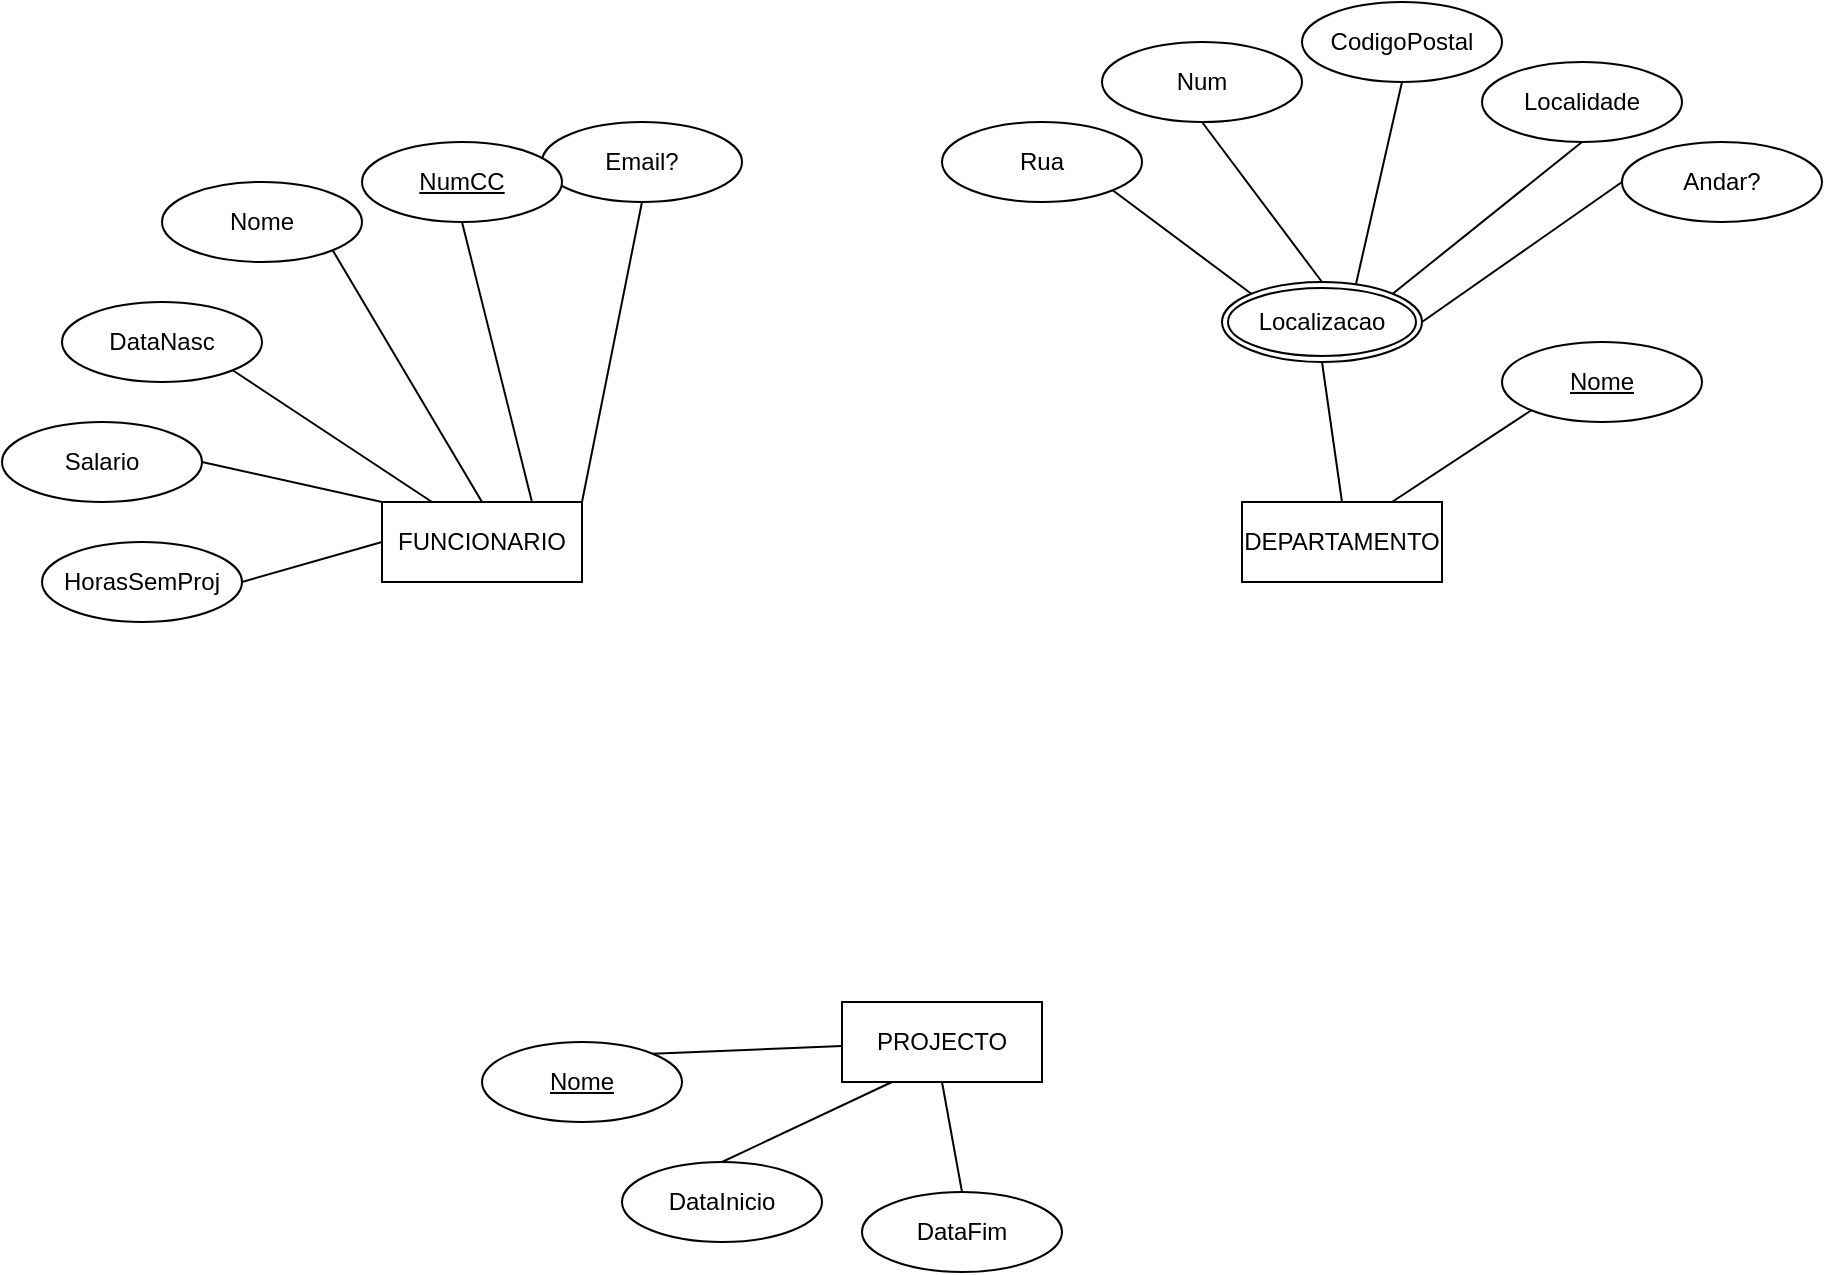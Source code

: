 <mxfile version="28.2.3">
  <diagram name="Página-1" id="RD_qhnEQyg6lUbVgL1ui">
    <mxGraphModel dx="2013" dy="1872" grid="1" gridSize="10" guides="1" tooltips="1" connect="1" arrows="1" fold="1" page="1" pageScale="1" pageWidth="827" pageHeight="1169" math="0" shadow="0">
      <root>
        <mxCell id="0" />
        <mxCell id="1" parent="0" />
        <mxCell id="eJt0zAukkJwleA8M6wmd-32" style="rounded=0;orthogonalLoop=1;jettySize=auto;html=1;exitX=0.25;exitY=1;exitDx=0;exitDy=0;entryX=0.5;entryY=0;entryDx=0;entryDy=0;endArrow=none;endFill=0;" edge="1" parent="1" source="fq6mKFO74LuecjLFRBph-2" target="eJt0zAukkJwleA8M6wmd-22">
          <mxGeometry relative="1" as="geometry" />
        </mxCell>
        <mxCell id="eJt0zAukkJwleA8M6wmd-34" style="edgeStyle=none;shape=connector;rounded=0;orthogonalLoop=1;jettySize=auto;html=1;entryX=0.5;entryY=0;entryDx=0;entryDy=0;strokeColor=default;align=center;verticalAlign=middle;fontFamily=Helvetica;fontSize=11;fontColor=default;labelBackgroundColor=default;endArrow=none;endFill=0;exitX=0.5;exitY=1;exitDx=0;exitDy=0;" edge="1" parent="1" source="fq6mKFO74LuecjLFRBph-2" target="eJt0zAukkJwleA8M6wmd-20">
          <mxGeometry relative="1" as="geometry" />
        </mxCell>
        <mxCell id="eJt0zAukkJwleA8M6wmd-35" style="edgeStyle=none;shape=connector;rounded=0;orthogonalLoop=1;jettySize=auto;html=1;entryX=1;entryY=0;entryDx=0;entryDy=0;strokeColor=default;align=center;verticalAlign=middle;fontFamily=Helvetica;fontSize=11;fontColor=default;labelBackgroundColor=default;endArrow=none;endFill=0;" edge="1" parent="1" source="fq6mKFO74LuecjLFRBph-2" target="eJt0zAukkJwleA8M6wmd-30">
          <mxGeometry relative="1" as="geometry" />
        </mxCell>
        <mxCell id="fq6mKFO74LuecjLFRBph-2" value="PROJECTO" style="whiteSpace=wrap;html=1;align=center;" parent="1" vertex="1">
          <mxGeometry x="360" y="470" width="100" height="40" as="geometry" />
        </mxCell>
        <mxCell id="fq6mKFO74LuecjLFRBph-3" value="DEPARTAMENTO" style="whiteSpace=wrap;html=1;align=center;" parent="1" vertex="1">
          <mxGeometry x="560" y="220" width="100" height="40" as="geometry" />
        </mxCell>
        <mxCell id="fq6mKFO74LuecjLFRBph-4" value="FUNCIONARIO" style="whiteSpace=wrap;html=1;align=center;" parent="1" vertex="1">
          <mxGeometry x="130" y="220" width="100" height="40" as="geometry" />
        </mxCell>
        <mxCell id="fq6mKFO74LuecjLFRBph-12" value="Email?" style="ellipse;whiteSpace=wrap;html=1;align=center;" parent="1" vertex="1">
          <mxGeometry x="210" y="30" width="100" height="40" as="geometry" />
        </mxCell>
        <mxCell id="fq6mKFO74LuecjLFRBph-13" value="DataNasc" style="ellipse;whiteSpace=wrap;html=1;align=center;" parent="1" vertex="1">
          <mxGeometry x="-30" y="120" width="100" height="40" as="geometry" />
        </mxCell>
        <mxCell id="fq6mKFO74LuecjLFRBph-14" value="Salario" style="ellipse;whiteSpace=wrap;html=1;align=center;" parent="1" vertex="1">
          <mxGeometry x="-60" y="180" width="100" height="40" as="geometry" />
        </mxCell>
        <mxCell id="fq6mKFO74LuecjLFRBph-16" value="HorasSemProj" style="ellipse;whiteSpace=wrap;html=1;align=center;" parent="1" vertex="1">
          <mxGeometry x="-40" y="240" width="100" height="40" as="geometry" />
        </mxCell>
        <mxCell id="fq6mKFO74LuecjLFRBph-20" value="Localizacao" style="ellipse;shape=doubleEllipse;margin=3;whiteSpace=wrap;html=1;align=center;" parent="1" vertex="1">
          <mxGeometry x="550" y="110" width="100" height="40" as="geometry" />
        </mxCell>
        <mxCell id="fq6mKFO74LuecjLFRBph-21" value="NumCC" style="ellipse;whiteSpace=wrap;html=1;align=center;fontStyle=4;" parent="1" vertex="1">
          <mxGeometry x="120" y="40" width="100" height="40" as="geometry" />
        </mxCell>
        <mxCell id="eJt0zAukkJwleA8M6wmd-1" value="Rua" style="ellipse;whiteSpace=wrap;html=1;align=center;" vertex="1" parent="1">
          <mxGeometry x="410" y="30" width="100" height="40" as="geometry" />
        </mxCell>
        <mxCell id="eJt0zAukkJwleA8M6wmd-2" value="Num" style="ellipse;whiteSpace=wrap;html=1;align=center;" vertex="1" parent="1">
          <mxGeometry x="490" y="-10" width="100" height="40" as="geometry" />
        </mxCell>
        <mxCell id="eJt0zAukkJwleA8M6wmd-3" value="CodigoPostal" style="ellipse;whiteSpace=wrap;html=1;align=center;" vertex="1" parent="1">
          <mxGeometry x="590" y="-30" width="100" height="40" as="geometry" />
        </mxCell>
        <mxCell id="eJt0zAukkJwleA8M6wmd-4" value="Localidade" style="ellipse;whiteSpace=wrap;html=1;align=center;" vertex="1" parent="1">
          <mxGeometry x="680" width="100" height="40" as="geometry" />
        </mxCell>
        <mxCell id="eJt0zAukkJwleA8M6wmd-5" value="Andar?" style="ellipse;whiteSpace=wrap;html=1;align=center;" vertex="1" parent="1">
          <mxGeometry x="750" y="40" width="100" height="40" as="geometry" />
        </mxCell>
        <mxCell id="eJt0zAukkJwleA8M6wmd-6" value="" style="endArrow=none;html=1;rounded=0;exitX=0.5;exitY=1;exitDx=0;exitDy=0;entryX=1;entryY=0;entryDx=0;entryDy=0;" edge="1" parent="1" source="fq6mKFO74LuecjLFRBph-12" target="fq6mKFO74LuecjLFRBph-4">
          <mxGeometry relative="1" as="geometry">
            <mxPoint x="330" y="320" as="sourcePoint" />
            <mxPoint x="490" y="320" as="targetPoint" />
          </mxGeometry>
        </mxCell>
        <mxCell id="eJt0zAukkJwleA8M6wmd-7" value="" style="endArrow=none;html=1;rounded=0;exitX=0.5;exitY=1;exitDx=0;exitDy=0;entryX=0.75;entryY=0;entryDx=0;entryDy=0;" edge="1" parent="1" source="fq6mKFO74LuecjLFRBph-21" target="fq6mKFO74LuecjLFRBph-4">
          <mxGeometry relative="1" as="geometry">
            <mxPoint x="140" y="130" as="sourcePoint" />
            <mxPoint x="155" y="260" as="targetPoint" />
          </mxGeometry>
        </mxCell>
        <mxCell id="eJt0zAukkJwleA8M6wmd-8" value="" style="endArrow=none;html=1;rounded=0;exitX=1;exitY=1;exitDx=0;exitDy=0;entryX=0.25;entryY=0;entryDx=0;entryDy=0;" edge="1" parent="1" source="fq6mKFO74LuecjLFRBph-13" target="fq6mKFO74LuecjLFRBph-4">
          <mxGeometry relative="1" as="geometry">
            <mxPoint x="100" y="160" as="sourcePoint" />
            <mxPoint x="115" y="290" as="targetPoint" />
          </mxGeometry>
        </mxCell>
        <mxCell id="eJt0zAukkJwleA8M6wmd-9" value="" style="endArrow=none;html=1;rounded=0;exitX=1;exitY=0.5;exitDx=0;exitDy=0;entryX=0;entryY=0;entryDx=0;entryDy=0;" edge="1" parent="1" source="fq6mKFO74LuecjLFRBph-14" target="fq6mKFO74LuecjLFRBph-4">
          <mxGeometry relative="1" as="geometry">
            <mxPoint x="80" y="200" as="sourcePoint" />
            <mxPoint x="95" y="330" as="targetPoint" />
          </mxGeometry>
        </mxCell>
        <mxCell id="eJt0zAukkJwleA8M6wmd-10" value="Nome" style="ellipse;whiteSpace=wrap;html=1;align=center;" vertex="1" parent="1">
          <mxGeometry x="20" y="60" width="100" height="40" as="geometry" />
        </mxCell>
        <mxCell id="eJt0zAukkJwleA8M6wmd-11" value="" style="endArrow=none;html=1;rounded=0;exitX=1;exitY=1;exitDx=0;exitDy=0;entryX=0.5;entryY=0;entryDx=0;entryDy=0;" edge="1" parent="1" source="eJt0zAukkJwleA8M6wmd-10" target="fq6mKFO74LuecjLFRBph-4">
          <mxGeometry relative="1" as="geometry">
            <mxPoint x="140" y="140" as="sourcePoint" />
            <mxPoint x="185" y="280" as="targetPoint" />
          </mxGeometry>
        </mxCell>
        <mxCell id="eJt0zAukkJwleA8M6wmd-12" value="" style="endArrow=none;html=1;rounded=0;exitX=1;exitY=0.5;exitDx=0;exitDy=0;entryX=0;entryY=0.5;entryDx=0;entryDy=0;" edge="1" parent="1" source="fq6mKFO74LuecjLFRBph-16" target="fq6mKFO74LuecjLFRBph-4">
          <mxGeometry relative="1" as="geometry">
            <mxPoint x="130" y="250" as="sourcePoint" />
            <mxPoint x="230" y="270" as="targetPoint" />
          </mxGeometry>
        </mxCell>
        <mxCell id="eJt0zAukkJwleA8M6wmd-13" value="" style="endArrow=none;html=1;rounded=0;exitX=1;exitY=1;exitDx=0;exitDy=0;entryX=0;entryY=0;entryDx=0;entryDy=0;" edge="1" parent="1" source="eJt0zAukkJwleA8M6wmd-1" target="fq6mKFO74LuecjLFRBph-20">
          <mxGeometry relative="1" as="geometry">
            <mxPoint x="560" y="50" as="sourcePoint" />
            <mxPoint x="530" y="200" as="targetPoint" />
          </mxGeometry>
        </mxCell>
        <mxCell id="eJt0zAukkJwleA8M6wmd-14" value="" style="endArrow=none;html=1;rounded=0;exitX=0.5;exitY=1;exitDx=0;exitDy=0;entryX=0.5;entryY=0;entryDx=0;entryDy=0;" edge="1" parent="1" source="eJt0zAukkJwleA8M6wmd-2" target="fq6mKFO74LuecjLFRBph-20">
          <mxGeometry relative="1" as="geometry">
            <mxPoint x="560" y="30" as="sourcePoint" />
            <mxPoint x="530" y="180" as="targetPoint" />
          </mxGeometry>
        </mxCell>
        <mxCell id="eJt0zAukkJwleA8M6wmd-15" value="" style="endArrow=none;html=1;rounded=0;exitX=0.5;exitY=1;exitDx=0;exitDy=0;entryX=0.67;entryY=0.025;entryDx=0;entryDy=0;entryPerimeter=0;" edge="1" parent="1" source="eJt0zAukkJwleA8M6wmd-3" target="fq6mKFO74LuecjLFRBph-20">
          <mxGeometry relative="1" as="geometry">
            <mxPoint x="650" y="70" as="sourcePoint" />
            <mxPoint x="620" y="220" as="targetPoint" />
          </mxGeometry>
        </mxCell>
        <mxCell id="eJt0zAukkJwleA8M6wmd-16" value="" style="endArrow=none;html=1;rounded=0;exitX=0.5;exitY=1;exitDx=0;exitDy=0;entryX=1;entryY=0;entryDx=0;entryDy=0;" edge="1" parent="1" source="eJt0zAukkJwleA8M6wmd-4" target="fq6mKFO74LuecjLFRBph-20">
          <mxGeometry relative="1" as="geometry">
            <mxPoint x="703" y="50" as="sourcePoint" />
            <mxPoint x="680" y="141" as="targetPoint" />
          </mxGeometry>
        </mxCell>
        <mxCell id="eJt0zAukkJwleA8M6wmd-17" value="" style="endArrow=none;html=1;rounded=0;exitX=0;exitY=0.5;exitDx=0;exitDy=0;entryX=1;entryY=0.5;entryDx=0;entryDy=0;" edge="1" parent="1" source="eJt0zAukkJwleA8M6wmd-5" target="fq6mKFO74LuecjLFRBph-20">
          <mxGeometry relative="1" as="geometry">
            <mxPoint x="753" y="80" as="sourcePoint" />
            <mxPoint x="640" y="120" as="targetPoint" />
          </mxGeometry>
        </mxCell>
        <mxCell id="eJt0zAukkJwleA8M6wmd-18" value="" style="endArrow=none;html=1;rounded=0;exitX=0.5;exitY=1;exitDx=0;exitDy=0;entryX=0.5;entryY=0;entryDx=0;entryDy=0;" edge="1" parent="1" source="fq6mKFO74LuecjLFRBph-20" target="fq6mKFO74LuecjLFRBph-3">
          <mxGeometry relative="1" as="geometry">
            <mxPoint x="623" y="170" as="sourcePoint" />
            <mxPoint x="600" y="271" as="targetPoint" />
          </mxGeometry>
        </mxCell>
        <mxCell id="eJt0zAukkJwleA8M6wmd-19" value="" style="endArrow=none;html=1;rounded=0;exitX=0;exitY=1;exitDx=0;exitDy=0;entryX=0.75;entryY=0;entryDx=0;entryDy=0;" edge="1" parent="1" source="eJt0zAukkJwleA8M6wmd-23" target="fq6mKFO74LuecjLFRBph-3">
          <mxGeometry relative="1" as="geometry">
            <mxPoint x="704.645" y="174.142" as="sourcePoint" />
            <mxPoint x="700" y="281" as="targetPoint" />
          </mxGeometry>
        </mxCell>
        <mxCell id="eJt0zAukkJwleA8M6wmd-20" value="DataFim" style="ellipse;whiteSpace=wrap;html=1;align=center;" vertex="1" parent="1">
          <mxGeometry x="370" y="565" width="100" height="40" as="geometry" />
        </mxCell>
        <mxCell id="eJt0zAukkJwleA8M6wmd-22" value="DataInicio" style="ellipse;whiteSpace=wrap;html=1;align=center;" vertex="1" parent="1">
          <mxGeometry x="250" y="550" width="100" height="40" as="geometry" />
        </mxCell>
        <mxCell id="eJt0zAukkJwleA8M6wmd-23" value="Nome" style="ellipse;whiteSpace=wrap;html=1;align=center;fontStyle=4;" vertex="1" parent="1">
          <mxGeometry x="690" y="140" width="100" height="40" as="geometry" />
        </mxCell>
        <mxCell id="eJt0zAukkJwleA8M6wmd-30" value="Nome" style="ellipse;whiteSpace=wrap;html=1;align=center;fontStyle=4;" vertex="1" parent="1">
          <mxGeometry x="180" y="490" width="100" height="40" as="geometry" />
        </mxCell>
      </root>
    </mxGraphModel>
  </diagram>
</mxfile>
